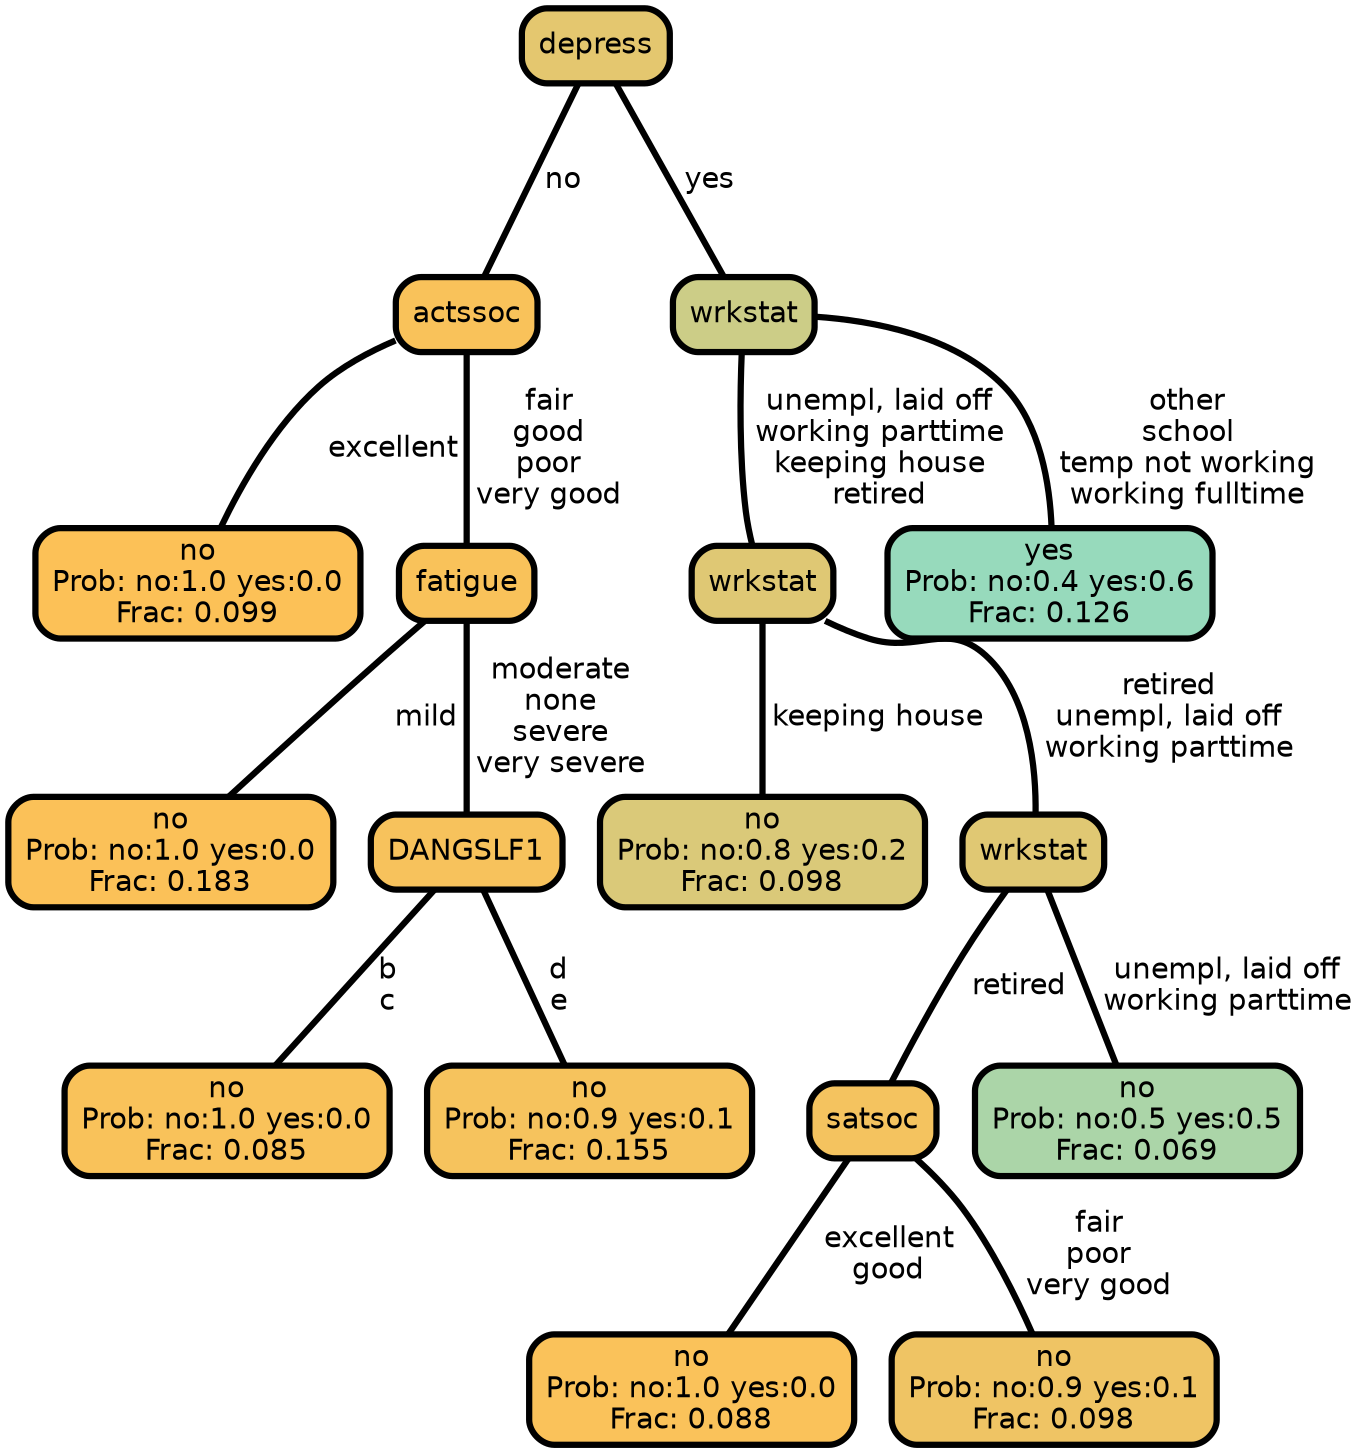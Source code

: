 graph Tree {
node [shape=box, style="filled, rounded",color="black",penwidth="3",fontcolor="black",                 fontname=helvetica] ;
graph [ranksep="0 equally", splines=straight,                 bgcolor=transparent, dpi=200] ;
edge [fontname=helvetica, color=black] ;
0 [label="no
Prob: no:1.0 yes:0.0
Frac: 0.099", fillcolor="#fcc157"] ;
1 [label="actssoc", fillcolor="#f9c25a"] ;
2 [label="no
Prob: no:1.0 yes:0.0
Frac: 0.183", fillcolor="#fbc158"] ;
3 [label="fatigue", fillcolor="#f9c25a"] ;
4 [label="no
Prob: no:1.0 yes:0.0
Frac: 0.085", fillcolor="#f9c25a"] ;
5 [label="DANGSLF1", fillcolor="#f7c25c"] ;
6 [label="no
Prob: no:0.9 yes:0.1
Frac: 0.155", fillcolor="#f6c35d"] ;
7 [label="depress", fillcolor="#e4c76f"] ;
8 [label="no
Prob: no:0.8 yes:0.2
Frac: 0.098", fillcolor="#dac979"] ;
9 [label="wrkstat", fillcolor="#dfc874"] ;
10 [label="no
Prob: no:1.0 yes:0.0
Frac: 0.088", fillcolor="#fac25a"] ;
11 [label="satsoc", fillcolor="#f4c35f"] ;
12 [label="no
Prob: no:0.9 yes:0.1
Frac: 0.098", fillcolor="#efc464"] ;
13 [label="wrkstat", fillcolor="#e0c873"] ;
14 [label="no
Prob: no:0.5 yes:0.5
Frac: 0.069", fillcolor="#abd5a8"] ;
15 [label="wrkstat", fillcolor="#cccd87"] ;
16 [label="yes
Prob: no:0.4 yes:0.6
Frac: 0.126", fillcolor="#97dabc"] ;
1 -- 0 [label=" excellent",penwidth=3] ;
1 -- 3 [label=" fair\n good\n poor\n very good",penwidth=3] ;
3 -- 2 [label=" mild",penwidth=3] ;
3 -- 5 [label=" moderate\n none\n severe\n very severe",penwidth=3] ;
5 -- 4 [label=" b\n c",penwidth=3] ;
5 -- 6 [label=" d\n e",penwidth=3] ;
7 -- 1 [label=" no",penwidth=3] ;
7 -- 15 [label=" yes",penwidth=3] ;
9 -- 8 [label=" keeping house",penwidth=3] ;
9 -- 13 [label=" retired\n unempl, laid off\n working parttime",penwidth=3] ;
11 -- 10 [label=" excellent\n good",penwidth=3] ;
11 -- 12 [label=" fair\n poor\n very good",penwidth=3] ;
13 -- 11 [label=" retired",penwidth=3] ;
13 -- 14 [label=" unempl, laid off\n working parttime",penwidth=3] ;
15 -- 9 [label=" unempl, laid off\n working parttime\n keeping house\n retired",penwidth=3] ;
15 -- 16 [label=" other\n school\n temp not working\n working fulltime",penwidth=3] ;
{rank = same;}}